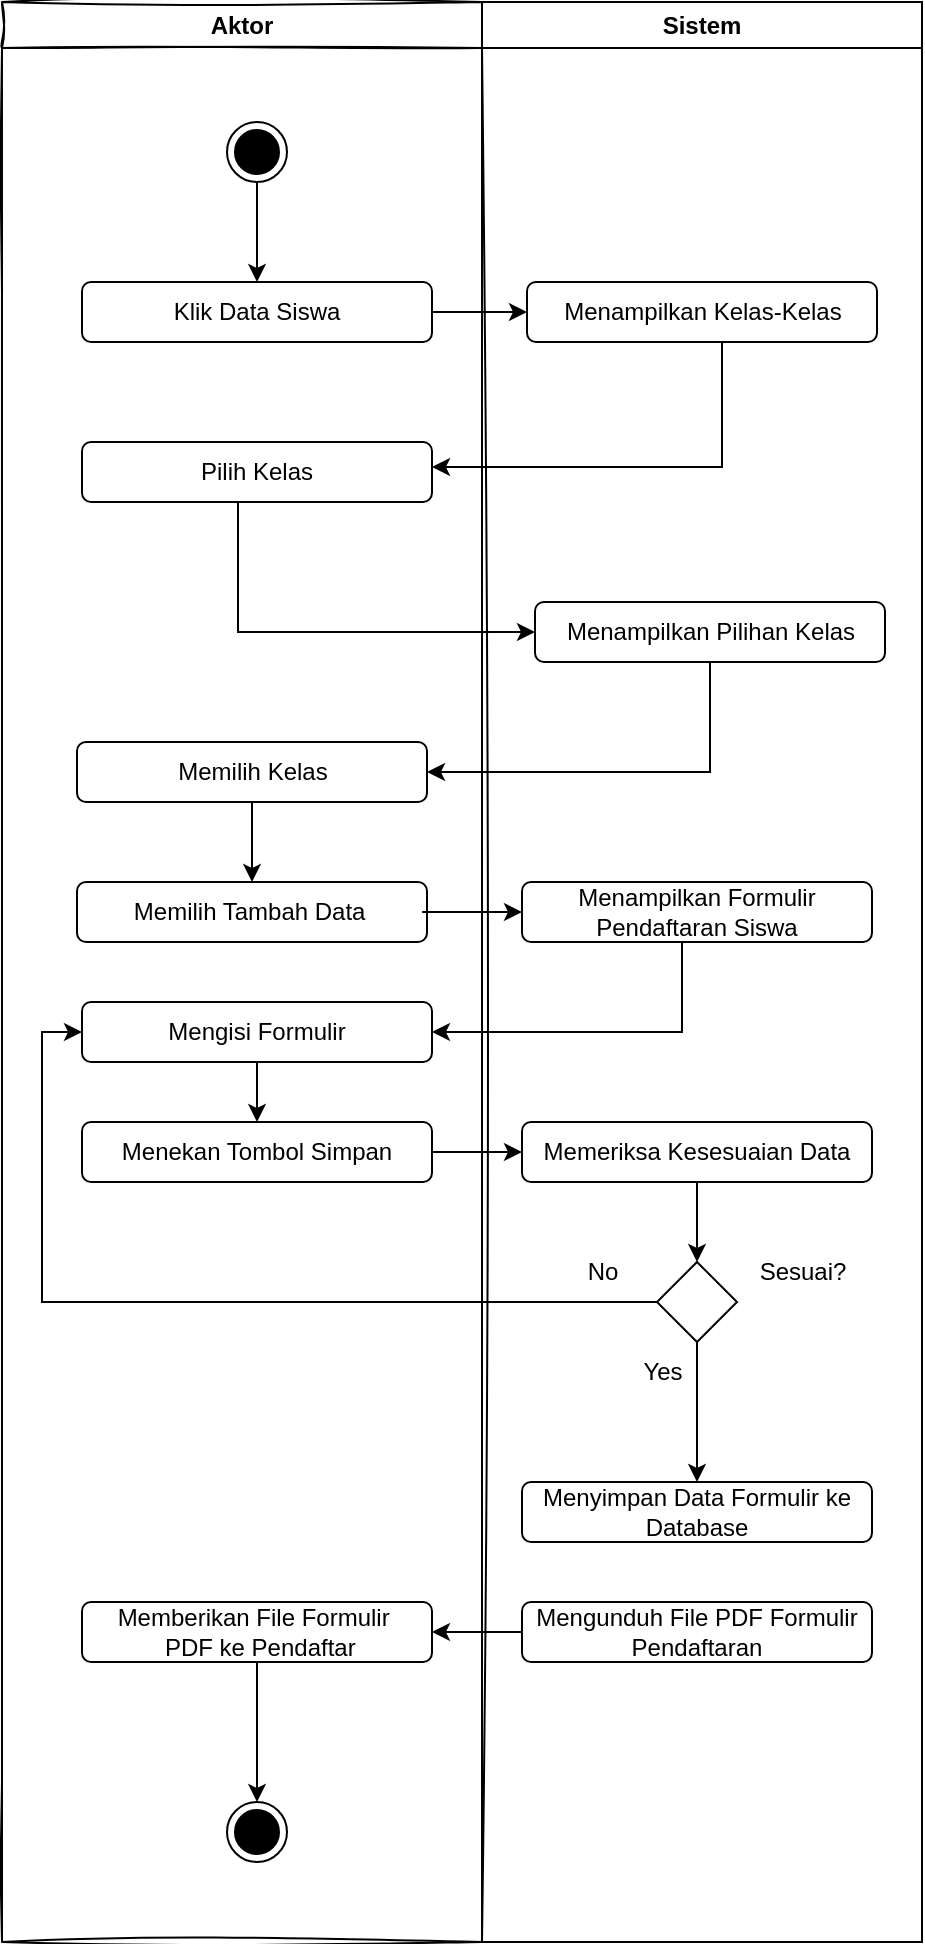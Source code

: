 <mxfile version="21.6.5" type="github">
  <diagram id="kgpKYQtTHZ0yAKxKKP6v" name="Page-1">
    <mxGraphModel dx="797" dy="746" grid="1" gridSize="10" guides="1" tooltips="1" connect="1" arrows="1" fold="1" page="1" pageScale="1" pageWidth="850" pageHeight="1100" math="0" shadow="0">
      <root>
        <mxCell id="0" />
        <mxCell id="1" parent="0" />
        <mxCell id="cC13-fIKpiWIBRgdsOLP-1" value="Aktor" style="swimlane;whiteSpace=wrap;html=1;sketch=1;curveFitting=1;jiggle=2;" vertex="1" parent="1">
          <mxGeometry x="190" y="80" width="240" height="970" as="geometry" />
        </mxCell>
        <mxCell id="cC13-fIKpiWIBRgdsOLP-2" style="edgeStyle=orthogonalEdgeStyle;rounded=0;orthogonalLoop=1;jettySize=auto;html=1;entryX=0.5;entryY=0;entryDx=0;entryDy=0;" edge="1" parent="cC13-fIKpiWIBRgdsOLP-1" source="cC13-fIKpiWIBRgdsOLP-3" target="cC13-fIKpiWIBRgdsOLP-4">
          <mxGeometry relative="1" as="geometry" />
        </mxCell>
        <mxCell id="cC13-fIKpiWIBRgdsOLP-3" value="" style="ellipse;html=1;shape=endState;fillColor=#000000;strokeColor=#000000;" vertex="1" parent="cC13-fIKpiWIBRgdsOLP-1">
          <mxGeometry x="112.5" y="60" width="30" height="30" as="geometry" />
        </mxCell>
        <mxCell id="cC13-fIKpiWIBRgdsOLP-4" value="Klik Data Siswa" style="rounded=1;whiteSpace=wrap;html=1;" vertex="1" parent="cC13-fIKpiWIBRgdsOLP-1">
          <mxGeometry x="40" y="140" width="175" height="30" as="geometry" />
        </mxCell>
        <mxCell id="cC13-fIKpiWIBRgdsOLP-5" value="Pilih Kelas" style="rounded=1;whiteSpace=wrap;html=1;" vertex="1" parent="cC13-fIKpiWIBRgdsOLP-1">
          <mxGeometry x="40" y="220" width="175" height="30" as="geometry" />
        </mxCell>
        <mxCell id="cC13-fIKpiWIBRgdsOLP-6" style="edgeStyle=orthogonalEdgeStyle;rounded=0;orthogonalLoop=1;jettySize=auto;html=1;entryX=0.5;entryY=0;entryDx=0;entryDy=0;" edge="1" parent="cC13-fIKpiWIBRgdsOLP-1" source="cC13-fIKpiWIBRgdsOLP-7" target="cC13-fIKpiWIBRgdsOLP-8">
          <mxGeometry relative="1" as="geometry" />
        </mxCell>
        <mxCell id="cC13-fIKpiWIBRgdsOLP-7" value="Memilih Kelas" style="rounded=1;whiteSpace=wrap;html=1;" vertex="1" parent="cC13-fIKpiWIBRgdsOLP-1">
          <mxGeometry x="37.5" y="370" width="175" height="30" as="geometry" />
        </mxCell>
        <mxCell id="cC13-fIKpiWIBRgdsOLP-8" value="Memilih Tambah Data&amp;nbsp;" style="rounded=1;whiteSpace=wrap;html=1;" vertex="1" parent="cC13-fIKpiWIBRgdsOLP-1">
          <mxGeometry x="37.5" y="440" width="175" height="30" as="geometry" />
        </mxCell>
        <mxCell id="cC13-fIKpiWIBRgdsOLP-9" value="Menekan Tombol Simpan" style="rounded=1;whiteSpace=wrap;html=1;" vertex="1" parent="cC13-fIKpiWIBRgdsOLP-1">
          <mxGeometry x="40" y="560" width="175" height="30" as="geometry" />
        </mxCell>
        <mxCell id="cC13-fIKpiWIBRgdsOLP-10" style="edgeStyle=orthogonalEdgeStyle;rounded=0;orthogonalLoop=1;jettySize=auto;html=1;entryX=1;entryY=0.75;entryDx=0;entryDy=0;" edge="1" parent="cC13-fIKpiWIBRgdsOLP-1">
          <mxGeometry relative="1" as="geometry">
            <mxPoint x="360" y="160" as="sourcePoint" />
            <mxPoint x="215" y="232.5" as="targetPoint" />
            <Array as="points">
              <mxPoint x="360" y="233" />
            </Array>
          </mxGeometry>
        </mxCell>
        <mxCell id="cC13-fIKpiWIBRgdsOLP-11" style="edgeStyle=orthogonalEdgeStyle;rounded=0;orthogonalLoop=1;jettySize=auto;html=1;entryX=0.5;entryY=0;entryDx=0;entryDy=0;" edge="1" parent="cC13-fIKpiWIBRgdsOLP-1" source="cC13-fIKpiWIBRgdsOLP-12" target="cC13-fIKpiWIBRgdsOLP-9">
          <mxGeometry relative="1" as="geometry" />
        </mxCell>
        <mxCell id="cC13-fIKpiWIBRgdsOLP-12" value="Mengisi Formulir" style="rounded=1;whiteSpace=wrap;html=1;" vertex="1" parent="cC13-fIKpiWIBRgdsOLP-1">
          <mxGeometry x="40" y="500" width="175" height="30" as="geometry" />
        </mxCell>
        <mxCell id="cC13-fIKpiWIBRgdsOLP-36" style="edgeStyle=orthogonalEdgeStyle;rounded=0;orthogonalLoop=1;jettySize=auto;html=1;entryX=0.5;entryY=0;entryDx=0;entryDy=0;" edge="1" parent="cC13-fIKpiWIBRgdsOLP-1" source="cC13-fIKpiWIBRgdsOLP-31" target="cC13-fIKpiWIBRgdsOLP-19">
          <mxGeometry relative="1" as="geometry" />
        </mxCell>
        <mxCell id="cC13-fIKpiWIBRgdsOLP-31" value="Memberikan File Formulir&amp;nbsp;&lt;br&gt;&amp;nbsp;PDF ke Pendaftar" style="rounded=1;whiteSpace=wrap;html=1;" vertex="1" parent="cC13-fIKpiWIBRgdsOLP-1">
          <mxGeometry x="40" y="800" width="175" height="30" as="geometry" />
        </mxCell>
        <mxCell id="cC13-fIKpiWIBRgdsOLP-19" value="" style="ellipse;html=1;shape=endState;fillColor=#000000;strokeColor=#000000;" vertex="1" parent="cC13-fIKpiWIBRgdsOLP-1">
          <mxGeometry x="112.5" y="900" width="30" height="30" as="geometry" />
        </mxCell>
        <mxCell id="cC13-fIKpiWIBRgdsOLP-13" value="Sistem" style="swimlane;whiteSpace=wrap;html=1;" vertex="1" parent="1">
          <mxGeometry x="430" y="80" width="220" height="970" as="geometry" />
        </mxCell>
        <mxCell id="cC13-fIKpiWIBRgdsOLP-14" value="Menampilkan Kelas-Kelas" style="rounded=1;whiteSpace=wrap;html=1;" vertex="1" parent="cC13-fIKpiWIBRgdsOLP-13">
          <mxGeometry x="22.5" y="140" width="175" height="30" as="geometry" />
        </mxCell>
        <mxCell id="cC13-fIKpiWIBRgdsOLP-15" value="Menampilkan Pilihan Kelas" style="rounded=1;whiteSpace=wrap;html=1;" vertex="1" parent="cC13-fIKpiWIBRgdsOLP-13">
          <mxGeometry x="26.5" y="300" width="175" height="30" as="geometry" />
        </mxCell>
        <mxCell id="cC13-fIKpiWIBRgdsOLP-16" value="Menampilkan Formulir Pendaftaran Siswa" style="rounded=1;whiteSpace=wrap;html=1;" vertex="1" parent="cC13-fIKpiWIBRgdsOLP-13">
          <mxGeometry x="20" y="440" width="175" height="30" as="geometry" />
        </mxCell>
        <mxCell id="cC13-fIKpiWIBRgdsOLP-32" style="edgeStyle=orthogonalEdgeStyle;rounded=0;orthogonalLoop=1;jettySize=auto;html=1;exitX=0.5;exitY=1;exitDx=0;exitDy=0;entryX=0.5;entryY=0;entryDx=0;entryDy=0;" edge="1" parent="cC13-fIKpiWIBRgdsOLP-13" source="cC13-fIKpiWIBRgdsOLP-18" target="cC13-fIKpiWIBRgdsOLP-26">
          <mxGeometry relative="1" as="geometry" />
        </mxCell>
        <mxCell id="cC13-fIKpiWIBRgdsOLP-18" value="Memeriksa Kesesuaian Data" style="rounded=1;whiteSpace=wrap;html=1;" vertex="1" parent="cC13-fIKpiWIBRgdsOLP-13">
          <mxGeometry x="20" y="560" width="175" height="30" as="geometry" />
        </mxCell>
        <mxCell id="cC13-fIKpiWIBRgdsOLP-33" style="edgeStyle=orthogonalEdgeStyle;rounded=0;orthogonalLoop=1;jettySize=auto;html=1;exitX=0.5;exitY=1;exitDx=0;exitDy=0;" edge="1" parent="cC13-fIKpiWIBRgdsOLP-13" source="cC13-fIKpiWIBRgdsOLP-26" target="cC13-fIKpiWIBRgdsOLP-30">
          <mxGeometry relative="1" as="geometry" />
        </mxCell>
        <mxCell id="cC13-fIKpiWIBRgdsOLP-26" value="" style="rhombus;whiteSpace=wrap;html=1;" vertex="1" parent="cC13-fIKpiWIBRgdsOLP-13">
          <mxGeometry x="87.5" y="630" width="40" height="40" as="geometry" />
        </mxCell>
        <mxCell id="cC13-fIKpiWIBRgdsOLP-28" value="Yes" style="text;html=1;align=center;verticalAlign=middle;resizable=0;points=[];autosize=1;strokeColor=none;fillColor=none;" vertex="1" parent="cC13-fIKpiWIBRgdsOLP-13">
          <mxGeometry x="70" y="670" width="40" height="30" as="geometry" />
        </mxCell>
        <mxCell id="cC13-fIKpiWIBRgdsOLP-27" value="No" style="text;html=1;align=center;verticalAlign=middle;resizable=0;points=[];autosize=1;strokeColor=none;fillColor=none;" vertex="1" parent="cC13-fIKpiWIBRgdsOLP-13">
          <mxGeometry x="40" y="620" width="40" height="30" as="geometry" />
        </mxCell>
        <mxCell id="cC13-fIKpiWIBRgdsOLP-29" value="Sesuai?" style="text;html=1;align=center;verticalAlign=middle;resizable=0;points=[];autosize=1;strokeColor=none;fillColor=none;" vertex="1" parent="cC13-fIKpiWIBRgdsOLP-13">
          <mxGeometry x="125" y="620" width="70" height="30" as="geometry" />
        </mxCell>
        <mxCell id="cC13-fIKpiWIBRgdsOLP-30" value="Menyimpan Data Formulir ke Database" style="rounded=1;whiteSpace=wrap;html=1;" vertex="1" parent="cC13-fIKpiWIBRgdsOLP-13">
          <mxGeometry x="20" y="740" width="175" height="30" as="geometry" />
        </mxCell>
        <mxCell id="cC13-fIKpiWIBRgdsOLP-37" value="Mengunduh File PDF Formulir Pendaftaran" style="rounded=1;whiteSpace=wrap;html=1;" vertex="1" parent="cC13-fIKpiWIBRgdsOLP-13">
          <mxGeometry x="20" y="800" width="175" height="30" as="geometry" />
        </mxCell>
        <mxCell id="cC13-fIKpiWIBRgdsOLP-20" style="edgeStyle=orthogonalEdgeStyle;rounded=0;orthogonalLoop=1;jettySize=auto;html=1;exitX=1;exitY=0.5;exitDx=0;exitDy=0;entryX=0;entryY=0.5;entryDx=0;entryDy=0;" edge="1" parent="1" source="cC13-fIKpiWIBRgdsOLP-4" target="cC13-fIKpiWIBRgdsOLP-14">
          <mxGeometry relative="1" as="geometry" />
        </mxCell>
        <mxCell id="cC13-fIKpiWIBRgdsOLP-21" style="edgeStyle=orthogonalEdgeStyle;rounded=0;orthogonalLoop=1;jettySize=auto;html=1;" edge="1" parent="1" source="cC13-fIKpiWIBRgdsOLP-5" target="cC13-fIKpiWIBRgdsOLP-15">
          <mxGeometry relative="1" as="geometry">
            <Array as="points">
              <mxPoint x="308" y="395" />
            </Array>
          </mxGeometry>
        </mxCell>
        <mxCell id="cC13-fIKpiWIBRgdsOLP-22" style="edgeStyle=orthogonalEdgeStyle;rounded=0;orthogonalLoop=1;jettySize=auto;html=1;" edge="1" parent="1" source="cC13-fIKpiWIBRgdsOLP-15" target="cC13-fIKpiWIBRgdsOLP-7">
          <mxGeometry relative="1" as="geometry">
            <Array as="points">
              <mxPoint x="544" y="465" />
            </Array>
          </mxGeometry>
        </mxCell>
        <mxCell id="cC13-fIKpiWIBRgdsOLP-23" style="edgeStyle=orthogonalEdgeStyle;rounded=0;orthogonalLoop=1;jettySize=auto;html=1;exitX=0.986;exitY=0.5;exitDx=0;exitDy=0;entryX=0;entryY=0.5;entryDx=0;entryDy=0;exitPerimeter=0;" edge="1" parent="1" source="cC13-fIKpiWIBRgdsOLP-8" target="cC13-fIKpiWIBRgdsOLP-16">
          <mxGeometry relative="1" as="geometry" />
        </mxCell>
        <mxCell id="cC13-fIKpiWIBRgdsOLP-24" style="edgeStyle=orthogonalEdgeStyle;rounded=0;orthogonalLoop=1;jettySize=auto;html=1;entryX=1;entryY=0.5;entryDx=0;entryDy=0;" edge="1" parent="1" source="cC13-fIKpiWIBRgdsOLP-16" target="cC13-fIKpiWIBRgdsOLP-12">
          <mxGeometry relative="1" as="geometry">
            <Array as="points">
              <mxPoint x="530" y="595" />
            </Array>
          </mxGeometry>
        </mxCell>
        <mxCell id="cC13-fIKpiWIBRgdsOLP-25" style="edgeStyle=orthogonalEdgeStyle;rounded=0;orthogonalLoop=1;jettySize=auto;html=1;" edge="1" parent="1" source="cC13-fIKpiWIBRgdsOLP-9" target="cC13-fIKpiWIBRgdsOLP-18">
          <mxGeometry relative="1" as="geometry" />
        </mxCell>
        <mxCell id="cC13-fIKpiWIBRgdsOLP-34" style="edgeStyle=orthogonalEdgeStyle;rounded=0;orthogonalLoop=1;jettySize=auto;html=1;exitX=0;exitY=0.5;exitDx=0;exitDy=0;entryX=0;entryY=0.5;entryDx=0;entryDy=0;" edge="1" parent="1" source="cC13-fIKpiWIBRgdsOLP-26" target="cC13-fIKpiWIBRgdsOLP-12">
          <mxGeometry relative="1" as="geometry" />
        </mxCell>
        <mxCell id="cC13-fIKpiWIBRgdsOLP-38" style="edgeStyle=orthogonalEdgeStyle;rounded=0;orthogonalLoop=1;jettySize=auto;html=1;entryX=1;entryY=0.5;entryDx=0;entryDy=0;" edge="1" parent="1" source="cC13-fIKpiWIBRgdsOLP-37" target="cC13-fIKpiWIBRgdsOLP-31">
          <mxGeometry relative="1" as="geometry" />
        </mxCell>
      </root>
    </mxGraphModel>
  </diagram>
</mxfile>
